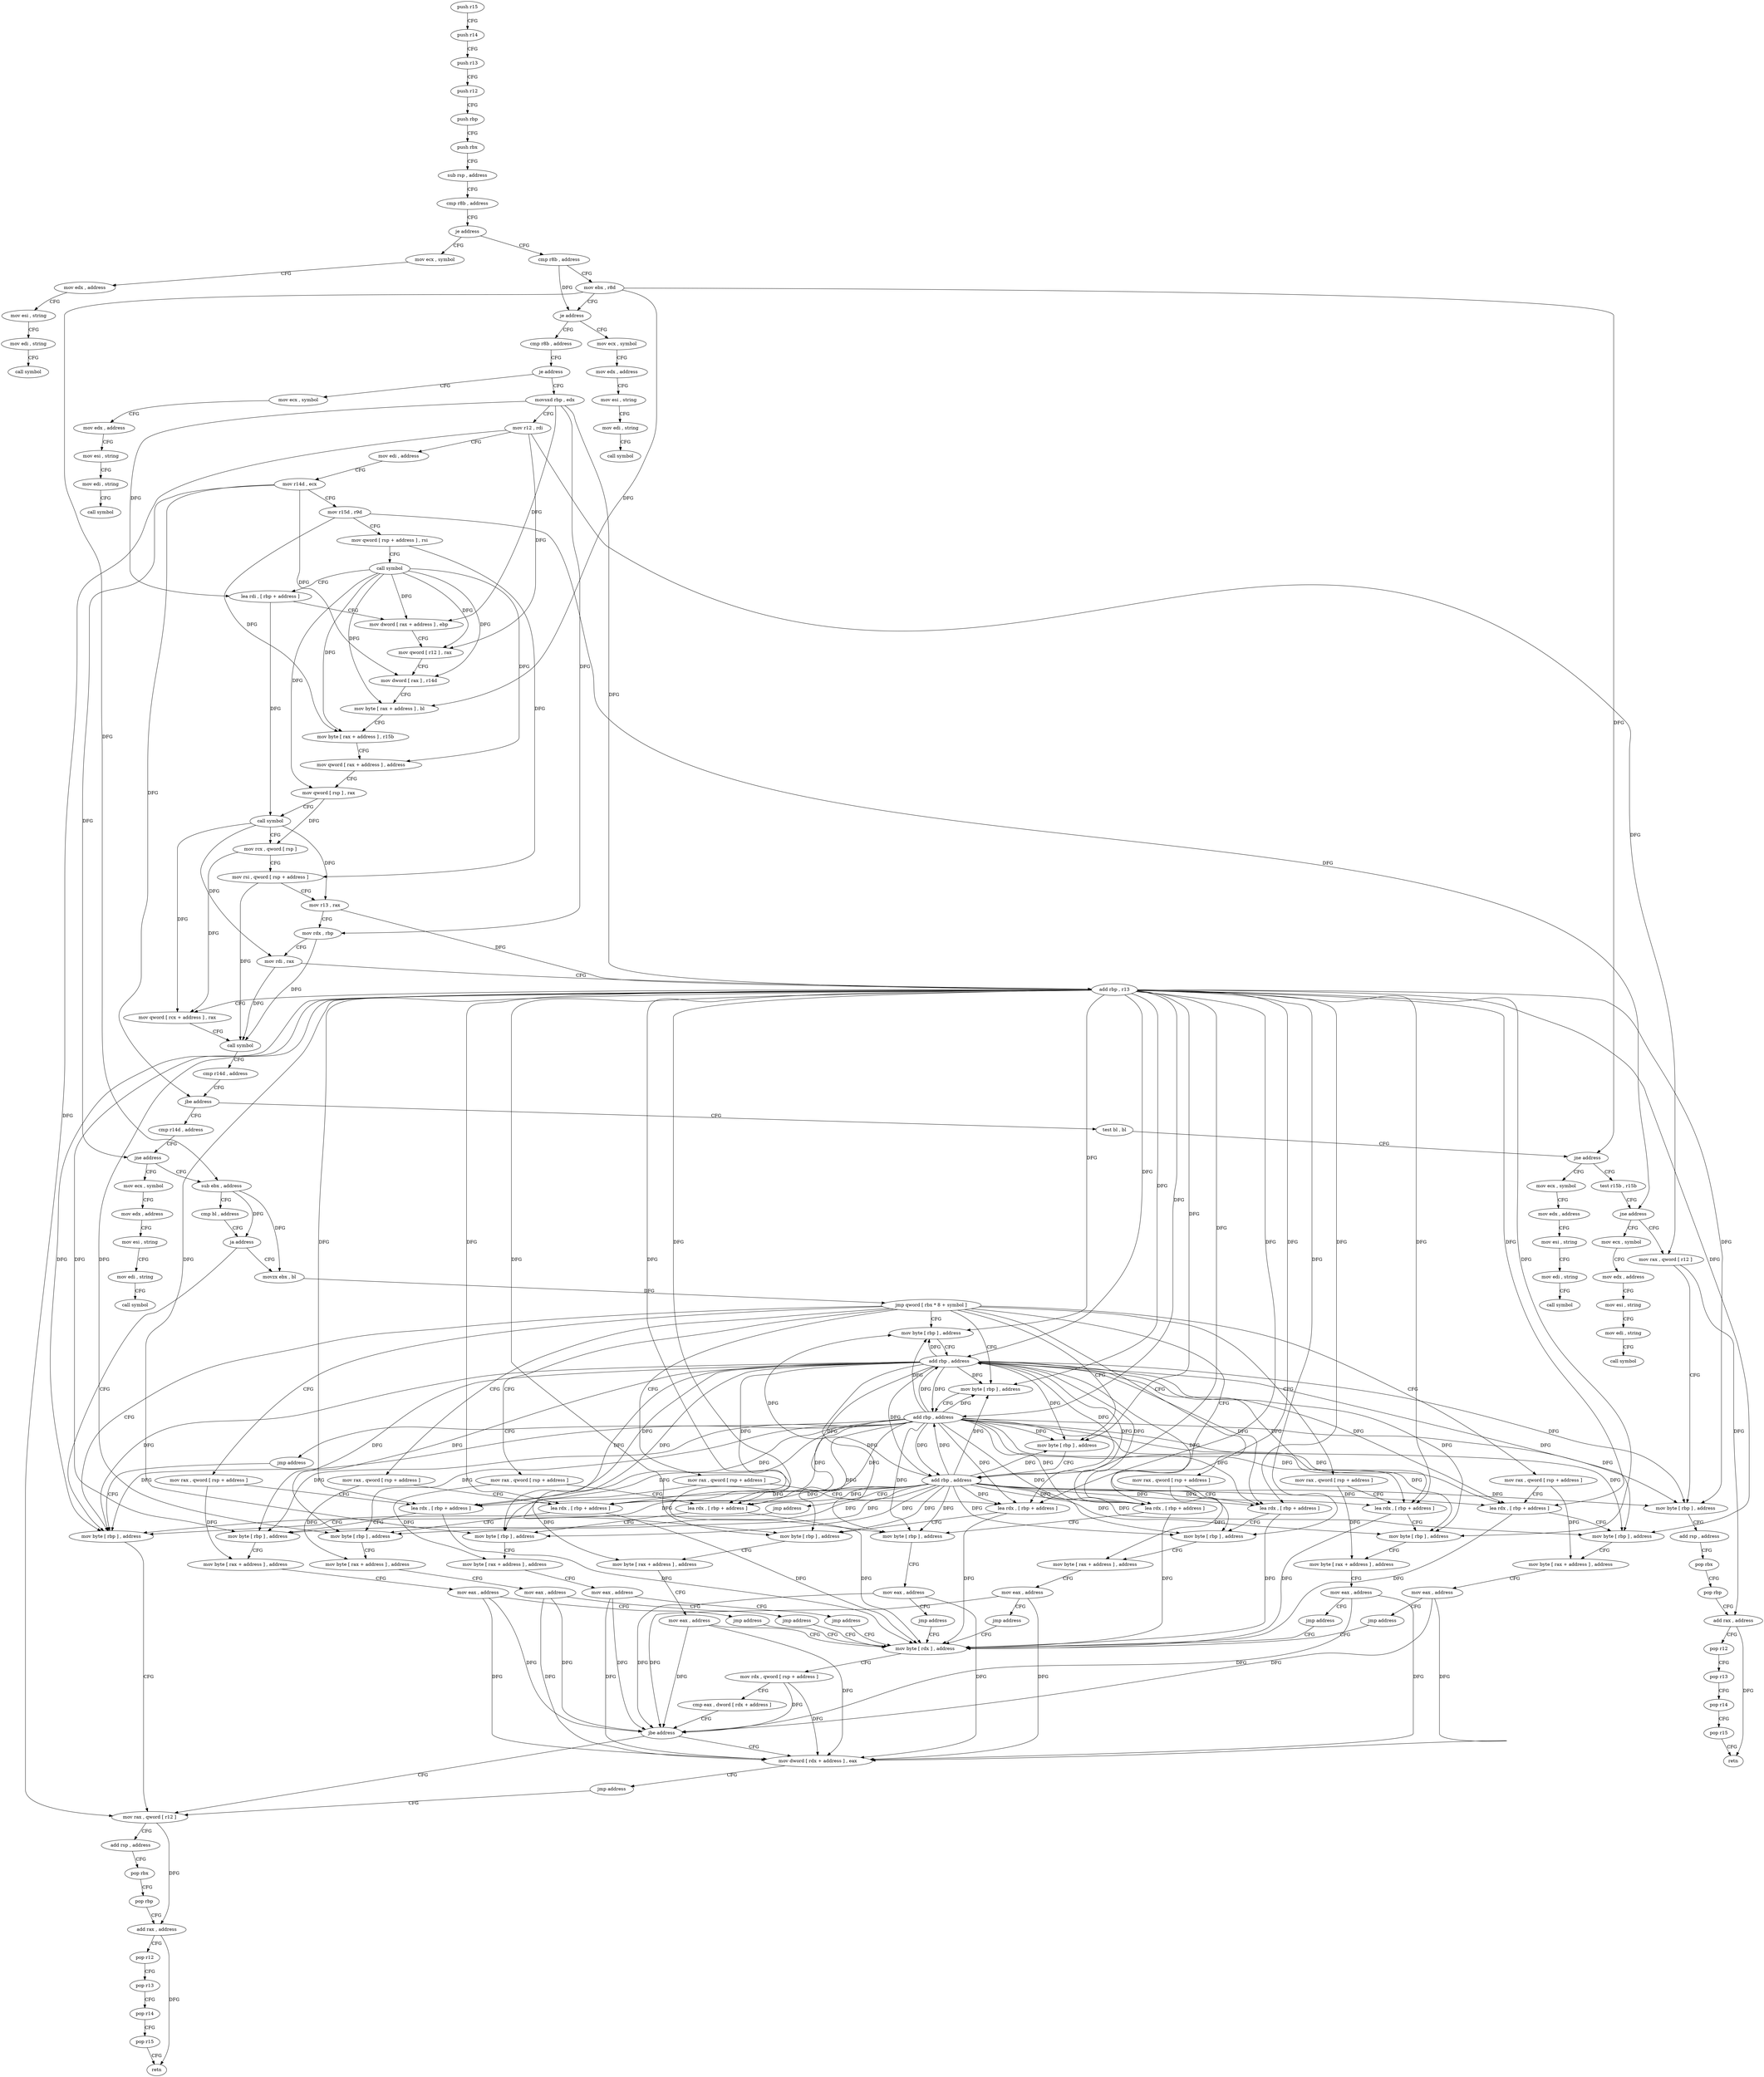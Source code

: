digraph "func" {
"4240064" [label = "push r15" ]
"4240066" [label = "push r14" ]
"4240068" [label = "push r13" ]
"4240070" [label = "push r12" ]
"4240072" [label = "push rbp" ]
"4240073" [label = "push rbx" ]
"4240074" [label = "sub rsp , address" ]
"4240078" [label = "cmp r8b , address" ]
"4240082" [label = "je address" ]
"4240636" [label = "mov ecx , symbol" ]
"4240088" [label = "cmp r8b , address" ]
"4240641" [label = "mov edx , address" ]
"4240646" [label = "mov esi , string" ]
"4240651" [label = "mov edi , string" ]
"4240656" [label = "call symbol" ]
"4240092" [label = "mov ebx , r8d" ]
"4240095" [label = "je address" ]
"4240611" [label = "mov ecx , symbol" ]
"4240101" [label = "cmp r8b , address" ]
"4240616" [label = "mov edx , address" ]
"4240621" [label = "mov esi , string" ]
"4240626" [label = "mov edi , string" ]
"4240631" [label = "call symbol" ]
"4240105" [label = "je address" ]
"4240661" [label = "mov ecx , symbol" ]
"4240111" [label = "movsxd rbp , edx" ]
"4240666" [label = "mov edx , address" ]
"4240671" [label = "mov esi , string" ]
"4240676" [label = "mov edi , string" ]
"4240681" [label = "call symbol" ]
"4240114" [label = "mov r12 , rdi" ]
"4240117" [label = "mov edi , address" ]
"4240122" [label = "mov r14d , ecx" ]
"4240125" [label = "mov r15d , r9d" ]
"4240128" [label = "mov qword [ rsp + address ] , rsi" ]
"4240133" [label = "call symbol" ]
"4240138" [label = "lea rdi , [ rbp + address ]" ]
"4240142" [label = "mov dword [ rax + address ] , ebp" ]
"4240145" [label = "mov qword [ r12 ] , rax" ]
"4240149" [label = "mov dword [ rax ] , r14d" ]
"4240152" [label = "mov byte [ rax + address ] , bl" ]
"4240155" [label = "mov byte [ rax + address ] , r15b" ]
"4240159" [label = "mov qword [ rax + address ] , address" ]
"4240167" [label = "mov qword [ rsp ] , rax" ]
"4240171" [label = "call symbol" ]
"4240176" [label = "mov rcx , qword [ rsp ]" ]
"4240180" [label = "mov rsi , qword [ rsp + address ]" ]
"4240185" [label = "mov r13 , rax" ]
"4240188" [label = "mov rdx , rbp" ]
"4240191" [label = "mov rdi , rax" ]
"4240194" [label = "add rbp , r13" ]
"4240197" [label = "mov qword [ rcx + address ] , rax" ]
"4240201" [label = "call symbol" ]
"4240206" [label = "cmp r14d , address" ]
"4240210" [label = "jbe address" ]
"4240280" [label = "test bl , bl" ]
"4240212" [label = "cmp r14d , address" ]
"4240282" [label = "jne address" ]
"4240711" [label = "mov ecx , symbol" ]
"4240288" [label = "test r15b , r15b" ]
"4240216" [label = "jne address" ]
"4240686" [label = "mov ecx , symbol" ]
"4240222" [label = "sub ebx , address" ]
"4240716" [label = "mov edx , address" ]
"4240721" [label = "mov esi , string" ]
"4240726" [label = "mov edi , string" ]
"4240731" [label = "call symbol" ]
"4240291" [label = "jne address" ]
"4240736" [label = "mov ecx , symbol" ]
"4240297" [label = "mov rax , qword [ r12 ]" ]
"4240691" [label = "mov edx , address" ]
"4240696" [label = "mov esi , string" ]
"4240701" [label = "mov edi , string" ]
"4240706" [label = "call symbol" ]
"4240225" [label = "cmp bl , address" ]
"4240228" [label = "ja address" ]
"4240248" [label = "mov byte [ rbp ] , address" ]
"4240230" [label = "movzx ebx , bl" ]
"4240741" [label = "mov edx , address" ]
"4240746" [label = "mov esi , string" ]
"4240751" [label = "mov edi , string" ]
"4240756" [label = "call symbol" ]
"4240301" [label = "mov byte [ rbp ] , address" ]
"4240305" [label = "add rsp , address" ]
"4240309" [label = "pop rbx" ]
"4240310" [label = "pop rbp" ]
"4240311" [label = "add rax , address" ]
"4240315" [label = "pop r12" ]
"4240317" [label = "pop r13" ]
"4240319" [label = "pop r14" ]
"4240321" [label = "pop r15" ]
"4240323" [label = "retn" ]
"4240252" [label = "mov rax , qword [ r12 ]" ]
"4240233" [label = "jmp qword [ rbx * 8 + symbol ]" ]
"4240240" [label = "mov byte [ rbp ] , address" ]
"4240328" [label = "mov byte [ rbp ] , address" ]
"4240344" [label = "mov rax , qword [ rsp + address ]" ]
"4240392" [label = "mov rax , qword [ rsp + address ]" ]
"4240416" [label = "mov rax , qword [ rsp + address ]" ]
"4240448" [label = "mov rax , qword [ rsp + address ]" ]
"4240480" [label = "lea rdx , [ rbp + address ]" ]
"4240504" [label = "mov byte [ rbp ] , address" ]
"4240520" [label = "mov rax , qword [ rsp + address ]" ]
"4240552" [label = "mov rax , qword [ rsp + address ]" ]
"4240584" [label = "mov rax , qword [ rsp + address ]" ]
"4240244" [label = "add rbp , address" ]
"4240332" [label = "add rbp , address" ]
"4240336" [label = "jmp address" ]
"4240349" [label = "lea rdx , [ rbp + address ]" ]
"4240353" [label = "mov byte [ rbp ] , address" ]
"4240357" [label = "mov byte [ rax + address ] , address" ]
"4240361" [label = "mov eax , address" ]
"4240366" [label = "mov byte [ rdx ] , address" ]
"4240397" [label = "lea rdx , [ rbp + address ]" ]
"4240401" [label = "mov byte [ rbp ] , address" ]
"4240405" [label = "mov byte [ rax + address ] , address" ]
"4240409" [label = "mov eax , address" ]
"4240414" [label = "jmp address" ]
"4240421" [label = "lea rdx , [ rbp + address ]" ]
"4240425" [label = "mov byte [ rbp ] , address" ]
"4240429" [label = "mov byte [ rax + address ] , address" ]
"4240433" [label = "mov eax , address" ]
"4240438" [label = "jmp address" ]
"4240453" [label = "lea rdx , [ rbp + address ]" ]
"4240457" [label = "mov byte [ rbp ] , address" ]
"4240461" [label = "mov byte [ rax + address ] , address" ]
"4240465" [label = "mov eax , address" ]
"4240470" [label = "jmp address" ]
"4240484" [label = "mov byte [ rbp ] , address" ]
"4240488" [label = "mov eax , address" ]
"4240493" [label = "jmp address" ]
"4240508" [label = "add rbp , address" ]
"4240512" [label = "jmp address" ]
"4240525" [label = "lea rdx , [ rbp + address ]" ]
"4240529" [label = "mov byte [ rbp ] , address" ]
"4240533" [label = "mov byte [ rax + address ] , address" ]
"4240537" [label = "mov eax , address" ]
"4240542" [label = "jmp address" ]
"4240557" [label = "lea rdx , [ rbp + address ]" ]
"4240561" [label = "mov byte [ rbp ] , address" ]
"4240565" [label = "mov byte [ rax + address ] , address" ]
"4240569" [label = "mov eax , address" ]
"4240574" [label = "jmp address" ]
"4240589" [label = "lea rdx , [ rbp + address ]" ]
"4240593" [label = "mov byte [ rbp ] , address" ]
"4240597" [label = "mov byte [ rax + address ] , address" ]
"4240601" [label = "mov eax , address" ]
"4240606" [label = "jmp address" ]
"4240256" [label = "add rsp , address" ]
"4240260" [label = "pop rbx" ]
"4240261" [label = "pop rbp" ]
"4240262" [label = "add rax , address" ]
"4240266" [label = "pop r12" ]
"4240268" [label = "pop r13" ]
"4240270" [label = "pop r14" ]
"4240272" [label = "pop r15" ]
"4240274" [label = "retn" ]
"4240379" [label = "mov dword [ rdx + address ] , eax" ]
"4240382" [label = "jmp address" ]
"4240369" [label = "mov rdx , qword [ rsp + address ]" ]
"4240374" [label = "cmp eax , dword [ rdx + address ]" ]
"4240377" [label = "jbe address" ]
"4240064" -> "4240066" [ label = "CFG" ]
"4240066" -> "4240068" [ label = "CFG" ]
"4240068" -> "4240070" [ label = "CFG" ]
"4240070" -> "4240072" [ label = "CFG" ]
"4240072" -> "4240073" [ label = "CFG" ]
"4240073" -> "4240074" [ label = "CFG" ]
"4240074" -> "4240078" [ label = "CFG" ]
"4240078" -> "4240082" [ label = "CFG" ]
"4240082" -> "4240636" [ label = "CFG" ]
"4240082" -> "4240088" [ label = "CFG" ]
"4240636" -> "4240641" [ label = "CFG" ]
"4240088" -> "4240092" [ label = "CFG" ]
"4240088" -> "4240095" [ label = "DFG" ]
"4240641" -> "4240646" [ label = "CFG" ]
"4240646" -> "4240651" [ label = "CFG" ]
"4240651" -> "4240656" [ label = "CFG" ]
"4240092" -> "4240095" [ label = "CFG" ]
"4240092" -> "4240152" [ label = "DFG" ]
"4240092" -> "4240282" [ label = "DFG" ]
"4240092" -> "4240222" [ label = "DFG" ]
"4240095" -> "4240611" [ label = "CFG" ]
"4240095" -> "4240101" [ label = "CFG" ]
"4240611" -> "4240616" [ label = "CFG" ]
"4240101" -> "4240105" [ label = "CFG" ]
"4240616" -> "4240621" [ label = "CFG" ]
"4240621" -> "4240626" [ label = "CFG" ]
"4240626" -> "4240631" [ label = "CFG" ]
"4240105" -> "4240661" [ label = "CFG" ]
"4240105" -> "4240111" [ label = "CFG" ]
"4240661" -> "4240666" [ label = "CFG" ]
"4240111" -> "4240114" [ label = "CFG" ]
"4240111" -> "4240138" [ label = "DFG" ]
"4240111" -> "4240142" [ label = "DFG" ]
"4240111" -> "4240188" [ label = "DFG" ]
"4240111" -> "4240194" [ label = "DFG" ]
"4240666" -> "4240671" [ label = "CFG" ]
"4240671" -> "4240676" [ label = "CFG" ]
"4240676" -> "4240681" [ label = "CFG" ]
"4240114" -> "4240117" [ label = "CFG" ]
"4240114" -> "4240145" [ label = "DFG" ]
"4240114" -> "4240297" [ label = "DFG" ]
"4240114" -> "4240252" [ label = "DFG" ]
"4240117" -> "4240122" [ label = "CFG" ]
"4240122" -> "4240125" [ label = "CFG" ]
"4240122" -> "4240149" [ label = "DFG" ]
"4240122" -> "4240210" [ label = "DFG" ]
"4240122" -> "4240216" [ label = "DFG" ]
"4240125" -> "4240128" [ label = "CFG" ]
"4240125" -> "4240155" [ label = "DFG" ]
"4240125" -> "4240291" [ label = "DFG" ]
"4240128" -> "4240133" [ label = "CFG" ]
"4240128" -> "4240180" [ label = "DFG" ]
"4240133" -> "4240138" [ label = "CFG" ]
"4240133" -> "4240142" [ label = "DFG" ]
"4240133" -> "4240145" [ label = "DFG" ]
"4240133" -> "4240149" [ label = "DFG" ]
"4240133" -> "4240152" [ label = "DFG" ]
"4240133" -> "4240155" [ label = "DFG" ]
"4240133" -> "4240159" [ label = "DFG" ]
"4240133" -> "4240167" [ label = "DFG" ]
"4240138" -> "4240142" [ label = "CFG" ]
"4240138" -> "4240171" [ label = "DFG" ]
"4240142" -> "4240145" [ label = "CFG" ]
"4240145" -> "4240149" [ label = "CFG" ]
"4240149" -> "4240152" [ label = "CFG" ]
"4240152" -> "4240155" [ label = "CFG" ]
"4240155" -> "4240159" [ label = "CFG" ]
"4240159" -> "4240167" [ label = "CFG" ]
"4240167" -> "4240171" [ label = "CFG" ]
"4240167" -> "4240176" [ label = "DFG" ]
"4240171" -> "4240176" [ label = "CFG" ]
"4240171" -> "4240185" [ label = "DFG" ]
"4240171" -> "4240191" [ label = "DFG" ]
"4240171" -> "4240197" [ label = "DFG" ]
"4240176" -> "4240180" [ label = "CFG" ]
"4240176" -> "4240197" [ label = "DFG" ]
"4240180" -> "4240185" [ label = "CFG" ]
"4240180" -> "4240201" [ label = "DFG" ]
"4240185" -> "4240188" [ label = "CFG" ]
"4240185" -> "4240194" [ label = "DFG" ]
"4240188" -> "4240191" [ label = "CFG" ]
"4240188" -> "4240201" [ label = "DFG" ]
"4240191" -> "4240194" [ label = "CFG" ]
"4240191" -> "4240201" [ label = "DFG" ]
"4240194" -> "4240197" [ label = "CFG" ]
"4240194" -> "4240301" [ label = "DFG" ]
"4240194" -> "4240248" [ label = "DFG" ]
"4240194" -> "4240240" [ label = "DFG" ]
"4240194" -> "4240244" [ label = "DFG" ]
"4240194" -> "4240328" [ label = "DFG" ]
"4240194" -> "4240332" [ label = "DFG" ]
"4240194" -> "4240349" [ label = "DFG" ]
"4240194" -> "4240353" [ label = "DFG" ]
"4240194" -> "4240397" [ label = "DFG" ]
"4240194" -> "4240401" [ label = "DFG" ]
"4240194" -> "4240421" [ label = "DFG" ]
"4240194" -> "4240425" [ label = "DFG" ]
"4240194" -> "4240453" [ label = "DFG" ]
"4240194" -> "4240457" [ label = "DFG" ]
"4240194" -> "4240480" [ label = "DFG" ]
"4240194" -> "4240484" [ label = "DFG" ]
"4240194" -> "4240504" [ label = "DFG" ]
"4240194" -> "4240508" [ label = "DFG" ]
"4240194" -> "4240525" [ label = "DFG" ]
"4240194" -> "4240529" [ label = "DFG" ]
"4240194" -> "4240557" [ label = "DFG" ]
"4240194" -> "4240561" [ label = "DFG" ]
"4240194" -> "4240589" [ label = "DFG" ]
"4240194" -> "4240593" [ label = "DFG" ]
"4240197" -> "4240201" [ label = "CFG" ]
"4240201" -> "4240206" [ label = "CFG" ]
"4240206" -> "4240210" [ label = "CFG" ]
"4240210" -> "4240280" [ label = "CFG" ]
"4240210" -> "4240212" [ label = "CFG" ]
"4240280" -> "4240282" [ label = "CFG" ]
"4240212" -> "4240216" [ label = "CFG" ]
"4240282" -> "4240711" [ label = "CFG" ]
"4240282" -> "4240288" [ label = "CFG" ]
"4240711" -> "4240716" [ label = "CFG" ]
"4240288" -> "4240291" [ label = "CFG" ]
"4240216" -> "4240686" [ label = "CFG" ]
"4240216" -> "4240222" [ label = "CFG" ]
"4240686" -> "4240691" [ label = "CFG" ]
"4240222" -> "4240225" [ label = "CFG" ]
"4240222" -> "4240228" [ label = "DFG" ]
"4240222" -> "4240230" [ label = "DFG" ]
"4240716" -> "4240721" [ label = "CFG" ]
"4240721" -> "4240726" [ label = "CFG" ]
"4240726" -> "4240731" [ label = "CFG" ]
"4240291" -> "4240736" [ label = "CFG" ]
"4240291" -> "4240297" [ label = "CFG" ]
"4240736" -> "4240741" [ label = "CFG" ]
"4240297" -> "4240301" [ label = "CFG" ]
"4240297" -> "4240311" [ label = "DFG" ]
"4240691" -> "4240696" [ label = "CFG" ]
"4240696" -> "4240701" [ label = "CFG" ]
"4240701" -> "4240706" [ label = "CFG" ]
"4240225" -> "4240228" [ label = "CFG" ]
"4240228" -> "4240248" [ label = "CFG" ]
"4240228" -> "4240230" [ label = "CFG" ]
"4240248" -> "4240252" [ label = "CFG" ]
"4240230" -> "4240233" [ label = "DFG" ]
"4240741" -> "4240746" [ label = "CFG" ]
"4240746" -> "4240751" [ label = "CFG" ]
"4240751" -> "4240756" [ label = "CFG" ]
"4240301" -> "4240305" [ label = "CFG" ]
"4240305" -> "4240309" [ label = "CFG" ]
"4240309" -> "4240310" [ label = "CFG" ]
"4240310" -> "4240311" [ label = "CFG" ]
"4240311" -> "4240315" [ label = "CFG" ]
"4240311" -> "4240323" [ label = "DFG" ]
"4240315" -> "4240317" [ label = "CFG" ]
"4240317" -> "4240319" [ label = "CFG" ]
"4240319" -> "4240321" [ label = "CFG" ]
"4240321" -> "4240323" [ label = "CFG" ]
"4240252" -> "4240256" [ label = "CFG" ]
"4240252" -> "4240262" [ label = "DFG" ]
"4240233" -> "4240240" [ label = "CFG" ]
"4240233" -> "4240248" [ label = "CFG" ]
"4240233" -> "4240328" [ label = "CFG" ]
"4240233" -> "4240344" [ label = "CFG" ]
"4240233" -> "4240392" [ label = "CFG" ]
"4240233" -> "4240416" [ label = "CFG" ]
"4240233" -> "4240448" [ label = "CFG" ]
"4240233" -> "4240480" [ label = "CFG" ]
"4240233" -> "4240504" [ label = "CFG" ]
"4240233" -> "4240520" [ label = "CFG" ]
"4240233" -> "4240552" [ label = "CFG" ]
"4240233" -> "4240584" [ label = "CFG" ]
"4240240" -> "4240244" [ label = "CFG" ]
"4240328" -> "4240332" [ label = "CFG" ]
"4240344" -> "4240349" [ label = "CFG" ]
"4240344" -> "4240357" [ label = "DFG" ]
"4240392" -> "4240397" [ label = "CFG" ]
"4240392" -> "4240405" [ label = "DFG" ]
"4240416" -> "4240421" [ label = "CFG" ]
"4240416" -> "4240429" [ label = "DFG" ]
"4240448" -> "4240453" [ label = "CFG" ]
"4240448" -> "4240461" [ label = "DFG" ]
"4240480" -> "4240484" [ label = "CFG" ]
"4240480" -> "4240366" [ label = "DFG" ]
"4240504" -> "4240508" [ label = "CFG" ]
"4240520" -> "4240525" [ label = "CFG" ]
"4240520" -> "4240533" [ label = "DFG" ]
"4240552" -> "4240557" [ label = "CFG" ]
"4240552" -> "4240565" [ label = "DFG" ]
"4240584" -> "4240589" [ label = "CFG" ]
"4240584" -> "4240597" [ label = "DFG" ]
"4240244" -> "4240248" [ label = "DFG" ]
"4240244" -> "4240301" [ label = "DFG" ]
"4240244" -> "4240240" [ label = "DFG" ]
"4240244" -> "4240328" [ label = "DFG" ]
"4240244" -> "4240332" [ label = "DFG" ]
"4240244" -> "4240349" [ label = "DFG" ]
"4240244" -> "4240353" [ label = "DFG" ]
"4240244" -> "4240397" [ label = "DFG" ]
"4240244" -> "4240401" [ label = "DFG" ]
"4240244" -> "4240421" [ label = "DFG" ]
"4240244" -> "4240425" [ label = "DFG" ]
"4240244" -> "4240453" [ label = "DFG" ]
"4240244" -> "4240457" [ label = "DFG" ]
"4240244" -> "4240480" [ label = "DFG" ]
"4240244" -> "4240484" [ label = "DFG" ]
"4240244" -> "4240504" [ label = "DFG" ]
"4240244" -> "4240508" [ label = "DFG" ]
"4240244" -> "4240525" [ label = "DFG" ]
"4240244" -> "4240529" [ label = "DFG" ]
"4240244" -> "4240557" [ label = "DFG" ]
"4240244" -> "4240561" [ label = "DFG" ]
"4240244" -> "4240589" [ label = "DFG" ]
"4240244" -> "4240593" [ label = "DFG" ]
"4240332" -> "4240336" [ label = "CFG" ]
"4240332" -> "4240301" [ label = "DFG" ]
"4240332" -> "4240248" [ label = "DFG" ]
"4240332" -> "4240240" [ label = "DFG" ]
"4240332" -> "4240244" [ label = "DFG" ]
"4240332" -> "4240328" [ label = "DFG" ]
"4240332" -> "4240349" [ label = "DFG" ]
"4240332" -> "4240353" [ label = "DFG" ]
"4240332" -> "4240397" [ label = "DFG" ]
"4240332" -> "4240401" [ label = "DFG" ]
"4240332" -> "4240421" [ label = "DFG" ]
"4240332" -> "4240425" [ label = "DFG" ]
"4240332" -> "4240453" [ label = "DFG" ]
"4240332" -> "4240457" [ label = "DFG" ]
"4240332" -> "4240480" [ label = "DFG" ]
"4240332" -> "4240484" [ label = "DFG" ]
"4240332" -> "4240504" [ label = "DFG" ]
"4240332" -> "4240508" [ label = "DFG" ]
"4240332" -> "4240525" [ label = "DFG" ]
"4240332" -> "4240529" [ label = "DFG" ]
"4240332" -> "4240557" [ label = "DFG" ]
"4240332" -> "4240561" [ label = "DFG" ]
"4240332" -> "4240589" [ label = "DFG" ]
"4240332" -> "4240593" [ label = "DFG" ]
"4240336" -> "4240248" [ label = "CFG" ]
"4240349" -> "4240353" [ label = "CFG" ]
"4240349" -> "4240366" [ label = "DFG" ]
"4240353" -> "4240357" [ label = "CFG" ]
"4240357" -> "4240361" [ label = "CFG" ]
"4240361" -> "4240366" [ label = "CFG" ]
"4240361" -> "4240377" [ label = "DFG" ]
"4240361" -> "4240379" [ label = "DFG" ]
"4240366" -> "4240369" [ label = "CFG" ]
"4240397" -> "4240401" [ label = "CFG" ]
"4240397" -> "4240366" [ label = "DFG" ]
"4240401" -> "4240405" [ label = "CFG" ]
"4240405" -> "4240409" [ label = "CFG" ]
"4240409" -> "4240414" [ label = "CFG" ]
"4240409" -> "4240377" [ label = "DFG" ]
"4240409" -> "4240379" [ label = "DFG" ]
"4240414" -> "4240366" [ label = "CFG" ]
"4240421" -> "4240425" [ label = "CFG" ]
"4240421" -> "4240366" [ label = "DFG" ]
"4240425" -> "4240429" [ label = "CFG" ]
"4240429" -> "4240433" [ label = "CFG" ]
"4240433" -> "4240438" [ label = "CFG" ]
"4240433" -> "4240377" [ label = "DFG" ]
"4240433" -> "4240379" [ label = "DFG" ]
"4240438" -> "4240366" [ label = "CFG" ]
"4240453" -> "4240457" [ label = "CFG" ]
"4240453" -> "4240366" [ label = "DFG" ]
"4240457" -> "4240461" [ label = "CFG" ]
"4240461" -> "4240465" [ label = "CFG" ]
"4240465" -> "4240470" [ label = "CFG" ]
"4240465" -> "4240377" [ label = "DFG" ]
"4240465" -> "4240379" [ label = "DFG" ]
"4240470" -> "4240366" [ label = "CFG" ]
"4240484" -> "4240488" [ label = "CFG" ]
"4240488" -> "4240493" [ label = "CFG" ]
"4240488" -> "4240377" [ label = "DFG" ]
"4240488" -> "4240379" [ label = "DFG" ]
"4240493" -> "4240366" [ label = "CFG" ]
"4240508" -> "4240512" [ label = "CFG" ]
"4240508" -> "4240301" [ label = "DFG" ]
"4240508" -> "4240248" [ label = "DFG" ]
"4240508" -> "4240240" [ label = "DFG" ]
"4240508" -> "4240244" [ label = "DFG" ]
"4240508" -> "4240328" [ label = "DFG" ]
"4240508" -> "4240332" [ label = "DFG" ]
"4240508" -> "4240349" [ label = "DFG" ]
"4240508" -> "4240353" [ label = "DFG" ]
"4240508" -> "4240397" [ label = "DFG" ]
"4240508" -> "4240401" [ label = "DFG" ]
"4240508" -> "4240421" [ label = "DFG" ]
"4240508" -> "4240425" [ label = "DFG" ]
"4240508" -> "4240453" [ label = "DFG" ]
"4240508" -> "4240457" [ label = "DFG" ]
"4240508" -> "4240480" [ label = "DFG" ]
"4240508" -> "4240484" [ label = "DFG" ]
"4240508" -> "4240504" [ label = "DFG" ]
"4240508" -> "4240525" [ label = "DFG" ]
"4240508" -> "4240529" [ label = "DFG" ]
"4240508" -> "4240557" [ label = "DFG" ]
"4240508" -> "4240561" [ label = "DFG" ]
"4240508" -> "4240589" [ label = "DFG" ]
"4240508" -> "4240593" [ label = "DFG" ]
"4240512" -> "4240248" [ label = "CFG" ]
"4240525" -> "4240529" [ label = "CFG" ]
"4240525" -> "4240366" [ label = "DFG" ]
"4240529" -> "4240533" [ label = "CFG" ]
"4240533" -> "4240537" [ label = "CFG" ]
"4240537" -> "4240542" [ label = "CFG" ]
"4240537" -> "4240377" [ label = "DFG" ]
"4240537" -> "4240379" [ label = "DFG" ]
"4240542" -> "4240366" [ label = "CFG" ]
"4240557" -> "4240561" [ label = "CFG" ]
"4240557" -> "4240366" [ label = "DFG" ]
"4240561" -> "4240565" [ label = "CFG" ]
"4240565" -> "4240569" [ label = "CFG" ]
"4240569" -> "4240574" [ label = "CFG" ]
"4240569" -> "4240377" [ label = "DFG" ]
"4240569" -> "4240379" [ label = "DFG" ]
"4240574" -> "4240366" [ label = "CFG" ]
"4240589" -> "4240593" [ label = "CFG" ]
"4240589" -> "4240366" [ label = "DFG" ]
"4240593" -> "4240597" [ label = "CFG" ]
"4240597" -> "4240601" [ label = "CFG" ]
"4240601" -> "4240606" [ label = "CFG" ]
"4240601" -> "4240377" [ label = "DFG" ]
"4240601" -> "4240379" [ label = "DFG" ]
"4240606" -> "4240366" [ label = "CFG" ]
"4240256" -> "4240260" [ label = "CFG" ]
"4240260" -> "4240261" [ label = "CFG" ]
"4240261" -> "4240262" [ label = "CFG" ]
"4240262" -> "4240266" [ label = "CFG" ]
"4240262" -> "4240274" [ label = "DFG" ]
"4240266" -> "4240268" [ label = "CFG" ]
"4240268" -> "4240270" [ label = "CFG" ]
"4240270" -> "4240272" [ label = "CFG" ]
"4240272" -> "4240274" [ label = "CFG" ]
"4240379" -> "4240382" [ label = "CFG" ]
"4240382" -> "4240252" [ label = "CFG" ]
"4240369" -> "4240374" [ label = "CFG" ]
"4240369" -> "4240377" [ label = "DFG" ]
"4240369" -> "4240379" [ label = "DFG" ]
"4240374" -> "4240377" [ label = "CFG" ]
"4240377" -> "4240252" [ label = "CFG" ]
"4240377" -> "4240379" [ label = "CFG" ]
}
